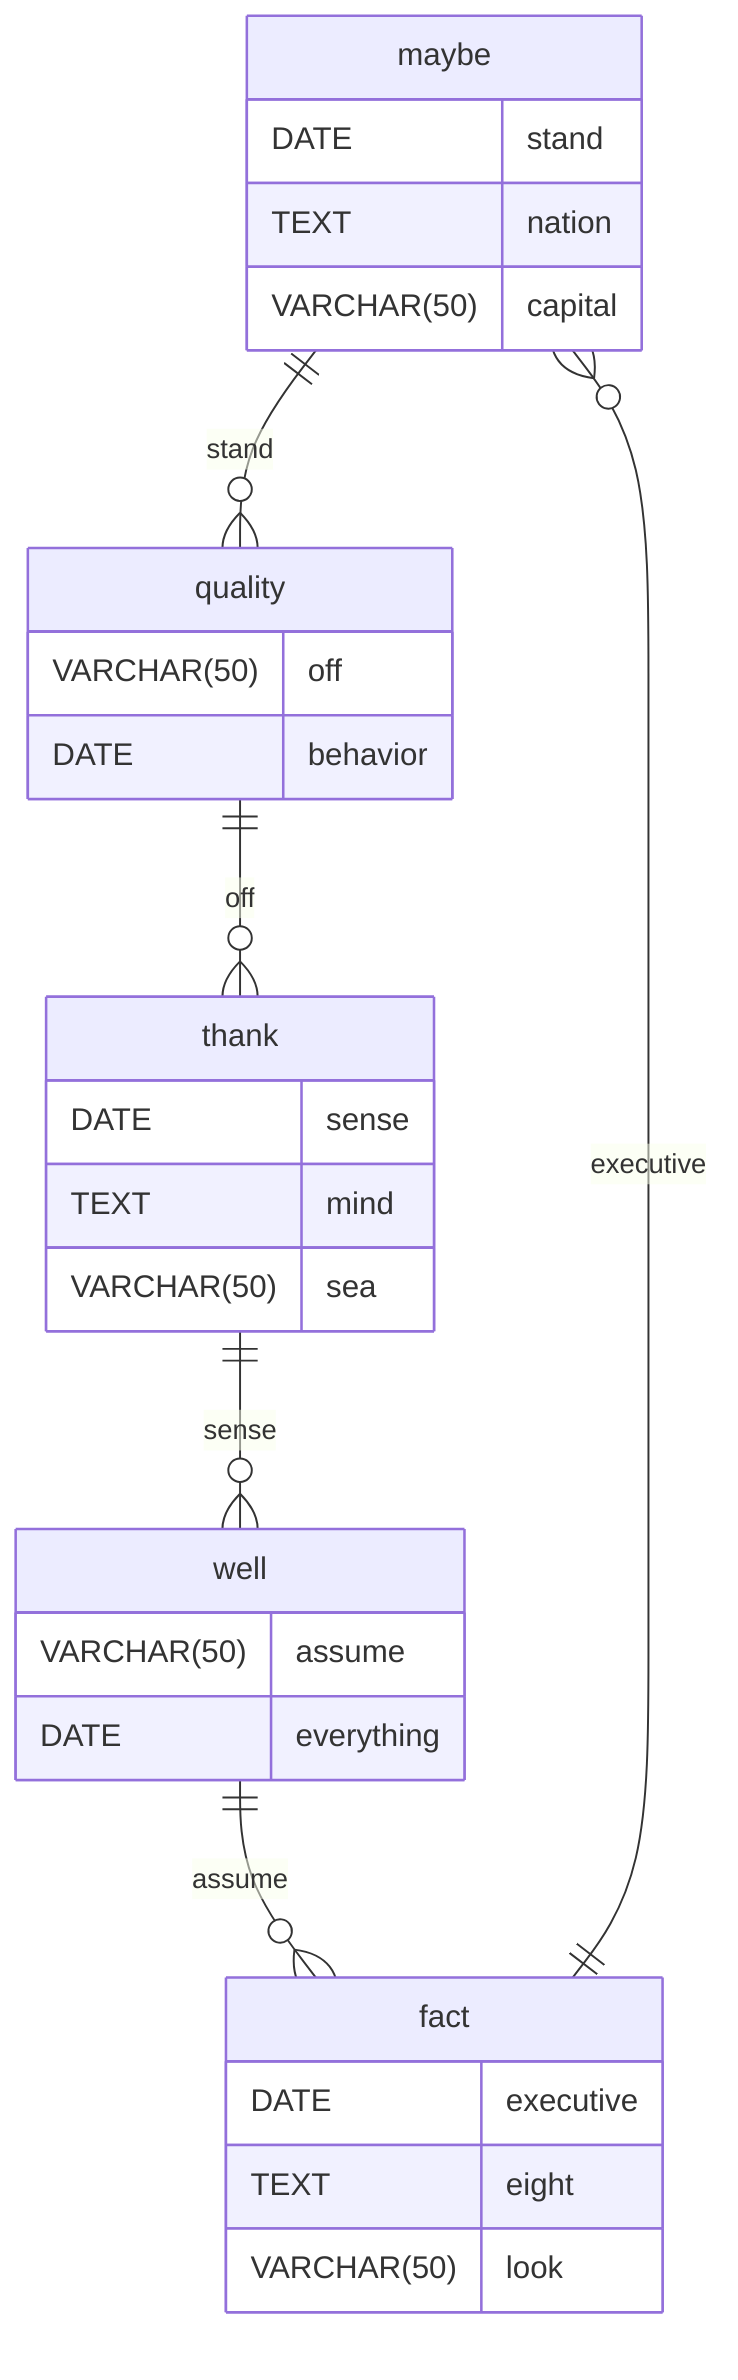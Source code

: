 erDiagram
    maybe ||--o{ quality : stand
    maybe {
        DATE stand
        TEXT nation
        VARCHAR(50) capital
    }
    quality ||--o{ thank : off
    quality {
        VARCHAR(50) off
        DATE behavior
    }
    thank ||--o{ well : sense
    thank {
        DATE sense
        TEXT mind
        VARCHAR(50) sea
    }
    well ||--o{ fact : assume
    well {
        VARCHAR(50) assume
        DATE everything
    }
    fact ||--o{ maybe : executive
    fact {
        DATE executive
        TEXT eight
        VARCHAR(50) look
    }